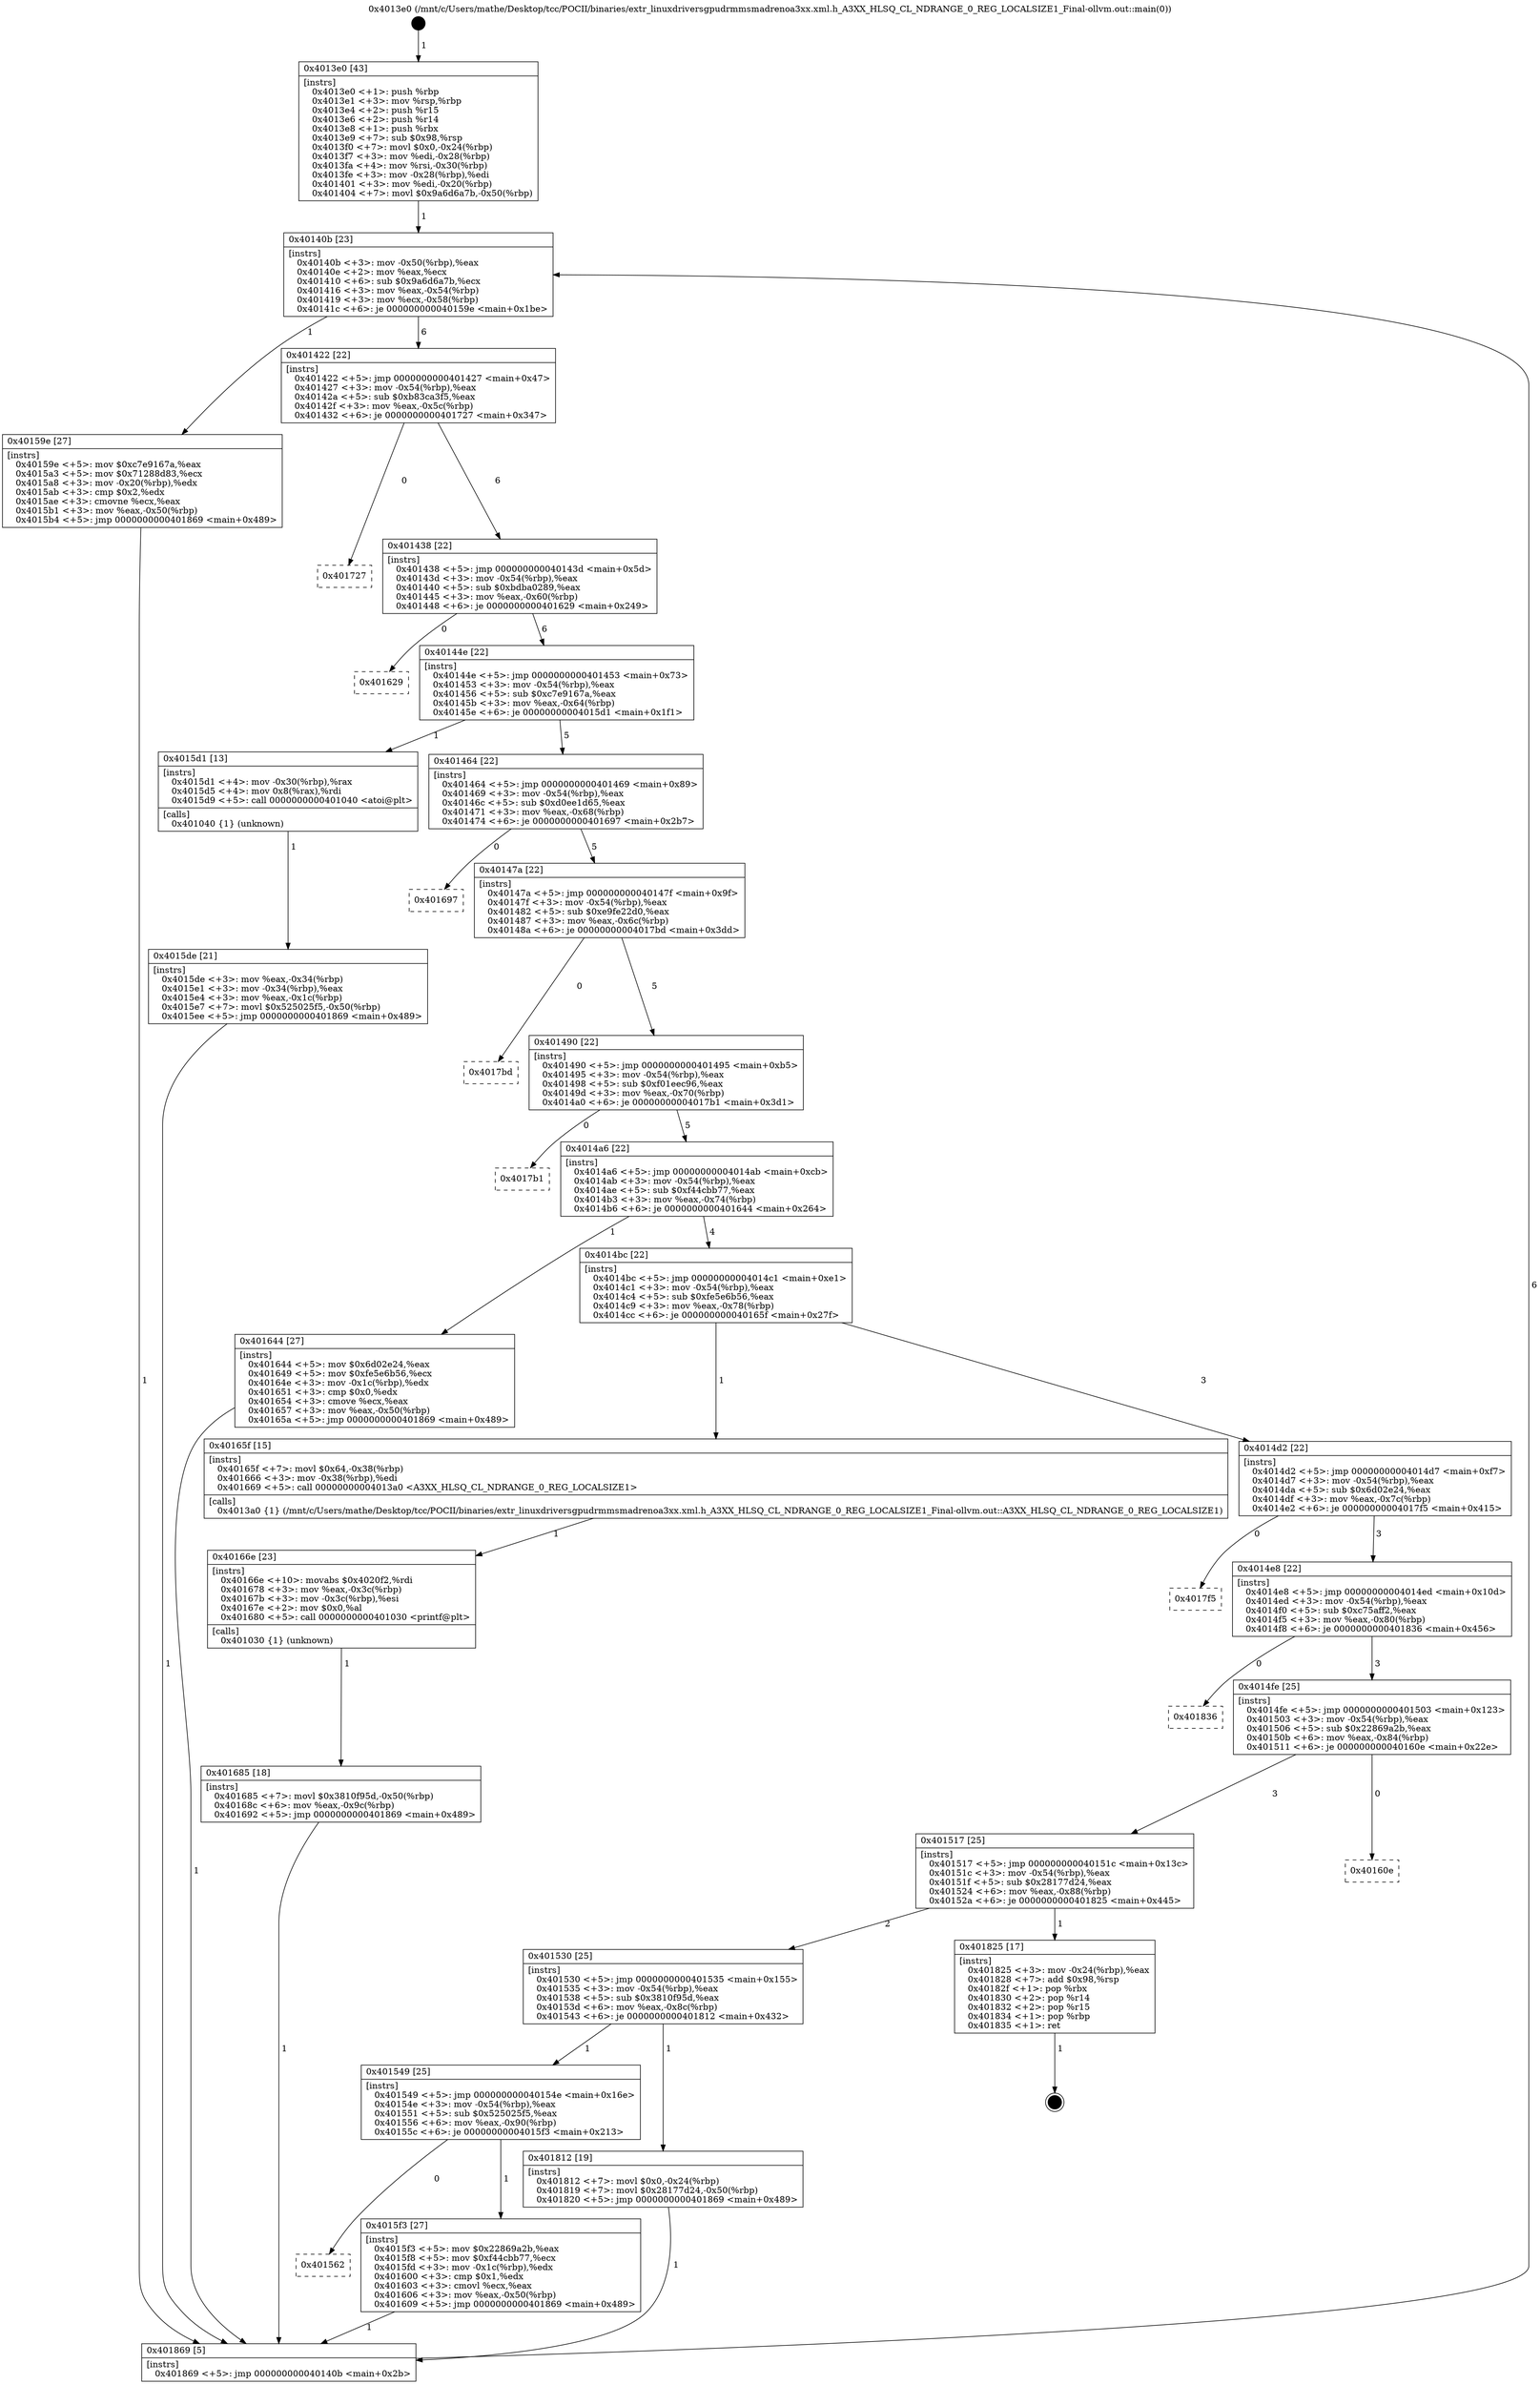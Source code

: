digraph "0x4013e0" {
  label = "0x4013e0 (/mnt/c/Users/mathe/Desktop/tcc/POCII/binaries/extr_linuxdriversgpudrmmsmadrenoa3xx.xml.h_A3XX_HLSQ_CL_NDRANGE_0_REG_LOCALSIZE1_Final-ollvm.out::main(0))"
  labelloc = "t"
  node[shape=record]

  Entry [label="",width=0.3,height=0.3,shape=circle,fillcolor=black,style=filled]
  "0x40140b" [label="{
     0x40140b [23]\l
     | [instrs]\l
     &nbsp;&nbsp;0x40140b \<+3\>: mov -0x50(%rbp),%eax\l
     &nbsp;&nbsp;0x40140e \<+2\>: mov %eax,%ecx\l
     &nbsp;&nbsp;0x401410 \<+6\>: sub $0x9a6d6a7b,%ecx\l
     &nbsp;&nbsp;0x401416 \<+3\>: mov %eax,-0x54(%rbp)\l
     &nbsp;&nbsp;0x401419 \<+3\>: mov %ecx,-0x58(%rbp)\l
     &nbsp;&nbsp;0x40141c \<+6\>: je 000000000040159e \<main+0x1be\>\l
  }"]
  "0x40159e" [label="{
     0x40159e [27]\l
     | [instrs]\l
     &nbsp;&nbsp;0x40159e \<+5\>: mov $0xc7e9167a,%eax\l
     &nbsp;&nbsp;0x4015a3 \<+5\>: mov $0x71288d83,%ecx\l
     &nbsp;&nbsp;0x4015a8 \<+3\>: mov -0x20(%rbp),%edx\l
     &nbsp;&nbsp;0x4015ab \<+3\>: cmp $0x2,%edx\l
     &nbsp;&nbsp;0x4015ae \<+3\>: cmovne %ecx,%eax\l
     &nbsp;&nbsp;0x4015b1 \<+3\>: mov %eax,-0x50(%rbp)\l
     &nbsp;&nbsp;0x4015b4 \<+5\>: jmp 0000000000401869 \<main+0x489\>\l
  }"]
  "0x401422" [label="{
     0x401422 [22]\l
     | [instrs]\l
     &nbsp;&nbsp;0x401422 \<+5\>: jmp 0000000000401427 \<main+0x47\>\l
     &nbsp;&nbsp;0x401427 \<+3\>: mov -0x54(%rbp),%eax\l
     &nbsp;&nbsp;0x40142a \<+5\>: sub $0xb83ca3f5,%eax\l
     &nbsp;&nbsp;0x40142f \<+3\>: mov %eax,-0x5c(%rbp)\l
     &nbsp;&nbsp;0x401432 \<+6\>: je 0000000000401727 \<main+0x347\>\l
  }"]
  "0x401869" [label="{
     0x401869 [5]\l
     | [instrs]\l
     &nbsp;&nbsp;0x401869 \<+5\>: jmp 000000000040140b \<main+0x2b\>\l
  }"]
  "0x4013e0" [label="{
     0x4013e0 [43]\l
     | [instrs]\l
     &nbsp;&nbsp;0x4013e0 \<+1\>: push %rbp\l
     &nbsp;&nbsp;0x4013e1 \<+3\>: mov %rsp,%rbp\l
     &nbsp;&nbsp;0x4013e4 \<+2\>: push %r15\l
     &nbsp;&nbsp;0x4013e6 \<+2\>: push %r14\l
     &nbsp;&nbsp;0x4013e8 \<+1\>: push %rbx\l
     &nbsp;&nbsp;0x4013e9 \<+7\>: sub $0x98,%rsp\l
     &nbsp;&nbsp;0x4013f0 \<+7\>: movl $0x0,-0x24(%rbp)\l
     &nbsp;&nbsp;0x4013f7 \<+3\>: mov %edi,-0x28(%rbp)\l
     &nbsp;&nbsp;0x4013fa \<+4\>: mov %rsi,-0x30(%rbp)\l
     &nbsp;&nbsp;0x4013fe \<+3\>: mov -0x28(%rbp),%edi\l
     &nbsp;&nbsp;0x401401 \<+3\>: mov %edi,-0x20(%rbp)\l
     &nbsp;&nbsp;0x401404 \<+7\>: movl $0x9a6d6a7b,-0x50(%rbp)\l
  }"]
  Exit [label="",width=0.3,height=0.3,shape=circle,fillcolor=black,style=filled,peripheries=2]
  "0x401727" [label="{
     0x401727\l
  }", style=dashed]
  "0x401438" [label="{
     0x401438 [22]\l
     | [instrs]\l
     &nbsp;&nbsp;0x401438 \<+5\>: jmp 000000000040143d \<main+0x5d\>\l
     &nbsp;&nbsp;0x40143d \<+3\>: mov -0x54(%rbp),%eax\l
     &nbsp;&nbsp;0x401440 \<+5\>: sub $0xbdba0289,%eax\l
     &nbsp;&nbsp;0x401445 \<+3\>: mov %eax,-0x60(%rbp)\l
     &nbsp;&nbsp;0x401448 \<+6\>: je 0000000000401629 \<main+0x249\>\l
  }"]
  "0x401685" [label="{
     0x401685 [18]\l
     | [instrs]\l
     &nbsp;&nbsp;0x401685 \<+7\>: movl $0x3810f95d,-0x50(%rbp)\l
     &nbsp;&nbsp;0x40168c \<+6\>: mov %eax,-0x9c(%rbp)\l
     &nbsp;&nbsp;0x401692 \<+5\>: jmp 0000000000401869 \<main+0x489\>\l
  }"]
  "0x401629" [label="{
     0x401629\l
  }", style=dashed]
  "0x40144e" [label="{
     0x40144e [22]\l
     | [instrs]\l
     &nbsp;&nbsp;0x40144e \<+5\>: jmp 0000000000401453 \<main+0x73\>\l
     &nbsp;&nbsp;0x401453 \<+3\>: mov -0x54(%rbp),%eax\l
     &nbsp;&nbsp;0x401456 \<+5\>: sub $0xc7e9167a,%eax\l
     &nbsp;&nbsp;0x40145b \<+3\>: mov %eax,-0x64(%rbp)\l
     &nbsp;&nbsp;0x40145e \<+6\>: je 00000000004015d1 \<main+0x1f1\>\l
  }"]
  "0x40166e" [label="{
     0x40166e [23]\l
     | [instrs]\l
     &nbsp;&nbsp;0x40166e \<+10\>: movabs $0x4020f2,%rdi\l
     &nbsp;&nbsp;0x401678 \<+3\>: mov %eax,-0x3c(%rbp)\l
     &nbsp;&nbsp;0x40167b \<+3\>: mov -0x3c(%rbp),%esi\l
     &nbsp;&nbsp;0x40167e \<+2\>: mov $0x0,%al\l
     &nbsp;&nbsp;0x401680 \<+5\>: call 0000000000401030 \<printf@plt\>\l
     | [calls]\l
     &nbsp;&nbsp;0x401030 \{1\} (unknown)\l
  }"]
  "0x4015d1" [label="{
     0x4015d1 [13]\l
     | [instrs]\l
     &nbsp;&nbsp;0x4015d1 \<+4\>: mov -0x30(%rbp),%rax\l
     &nbsp;&nbsp;0x4015d5 \<+4\>: mov 0x8(%rax),%rdi\l
     &nbsp;&nbsp;0x4015d9 \<+5\>: call 0000000000401040 \<atoi@plt\>\l
     | [calls]\l
     &nbsp;&nbsp;0x401040 \{1\} (unknown)\l
  }"]
  "0x401464" [label="{
     0x401464 [22]\l
     | [instrs]\l
     &nbsp;&nbsp;0x401464 \<+5\>: jmp 0000000000401469 \<main+0x89\>\l
     &nbsp;&nbsp;0x401469 \<+3\>: mov -0x54(%rbp),%eax\l
     &nbsp;&nbsp;0x40146c \<+5\>: sub $0xd0ee1d65,%eax\l
     &nbsp;&nbsp;0x401471 \<+3\>: mov %eax,-0x68(%rbp)\l
     &nbsp;&nbsp;0x401474 \<+6\>: je 0000000000401697 \<main+0x2b7\>\l
  }"]
  "0x4015de" [label="{
     0x4015de [21]\l
     | [instrs]\l
     &nbsp;&nbsp;0x4015de \<+3\>: mov %eax,-0x34(%rbp)\l
     &nbsp;&nbsp;0x4015e1 \<+3\>: mov -0x34(%rbp),%eax\l
     &nbsp;&nbsp;0x4015e4 \<+3\>: mov %eax,-0x1c(%rbp)\l
     &nbsp;&nbsp;0x4015e7 \<+7\>: movl $0x525025f5,-0x50(%rbp)\l
     &nbsp;&nbsp;0x4015ee \<+5\>: jmp 0000000000401869 \<main+0x489\>\l
  }"]
  "0x401562" [label="{
     0x401562\l
  }", style=dashed]
  "0x401697" [label="{
     0x401697\l
  }", style=dashed]
  "0x40147a" [label="{
     0x40147a [22]\l
     | [instrs]\l
     &nbsp;&nbsp;0x40147a \<+5\>: jmp 000000000040147f \<main+0x9f\>\l
     &nbsp;&nbsp;0x40147f \<+3\>: mov -0x54(%rbp),%eax\l
     &nbsp;&nbsp;0x401482 \<+5\>: sub $0xe9fe22d0,%eax\l
     &nbsp;&nbsp;0x401487 \<+3\>: mov %eax,-0x6c(%rbp)\l
     &nbsp;&nbsp;0x40148a \<+6\>: je 00000000004017bd \<main+0x3dd\>\l
  }"]
  "0x4015f3" [label="{
     0x4015f3 [27]\l
     | [instrs]\l
     &nbsp;&nbsp;0x4015f3 \<+5\>: mov $0x22869a2b,%eax\l
     &nbsp;&nbsp;0x4015f8 \<+5\>: mov $0xf44cbb77,%ecx\l
     &nbsp;&nbsp;0x4015fd \<+3\>: mov -0x1c(%rbp),%edx\l
     &nbsp;&nbsp;0x401600 \<+3\>: cmp $0x1,%edx\l
     &nbsp;&nbsp;0x401603 \<+3\>: cmovl %ecx,%eax\l
     &nbsp;&nbsp;0x401606 \<+3\>: mov %eax,-0x50(%rbp)\l
     &nbsp;&nbsp;0x401609 \<+5\>: jmp 0000000000401869 \<main+0x489\>\l
  }"]
  "0x4017bd" [label="{
     0x4017bd\l
  }", style=dashed]
  "0x401490" [label="{
     0x401490 [22]\l
     | [instrs]\l
     &nbsp;&nbsp;0x401490 \<+5\>: jmp 0000000000401495 \<main+0xb5\>\l
     &nbsp;&nbsp;0x401495 \<+3\>: mov -0x54(%rbp),%eax\l
     &nbsp;&nbsp;0x401498 \<+5\>: sub $0xf01eec96,%eax\l
     &nbsp;&nbsp;0x40149d \<+3\>: mov %eax,-0x70(%rbp)\l
     &nbsp;&nbsp;0x4014a0 \<+6\>: je 00000000004017b1 \<main+0x3d1\>\l
  }"]
  "0x401549" [label="{
     0x401549 [25]\l
     | [instrs]\l
     &nbsp;&nbsp;0x401549 \<+5\>: jmp 000000000040154e \<main+0x16e\>\l
     &nbsp;&nbsp;0x40154e \<+3\>: mov -0x54(%rbp),%eax\l
     &nbsp;&nbsp;0x401551 \<+5\>: sub $0x525025f5,%eax\l
     &nbsp;&nbsp;0x401556 \<+6\>: mov %eax,-0x90(%rbp)\l
     &nbsp;&nbsp;0x40155c \<+6\>: je 00000000004015f3 \<main+0x213\>\l
  }"]
  "0x4017b1" [label="{
     0x4017b1\l
  }", style=dashed]
  "0x4014a6" [label="{
     0x4014a6 [22]\l
     | [instrs]\l
     &nbsp;&nbsp;0x4014a6 \<+5\>: jmp 00000000004014ab \<main+0xcb\>\l
     &nbsp;&nbsp;0x4014ab \<+3\>: mov -0x54(%rbp),%eax\l
     &nbsp;&nbsp;0x4014ae \<+5\>: sub $0xf44cbb77,%eax\l
     &nbsp;&nbsp;0x4014b3 \<+3\>: mov %eax,-0x74(%rbp)\l
     &nbsp;&nbsp;0x4014b6 \<+6\>: je 0000000000401644 \<main+0x264\>\l
  }"]
  "0x401812" [label="{
     0x401812 [19]\l
     | [instrs]\l
     &nbsp;&nbsp;0x401812 \<+7\>: movl $0x0,-0x24(%rbp)\l
     &nbsp;&nbsp;0x401819 \<+7\>: movl $0x28177d24,-0x50(%rbp)\l
     &nbsp;&nbsp;0x401820 \<+5\>: jmp 0000000000401869 \<main+0x489\>\l
  }"]
  "0x401644" [label="{
     0x401644 [27]\l
     | [instrs]\l
     &nbsp;&nbsp;0x401644 \<+5\>: mov $0x6d02e24,%eax\l
     &nbsp;&nbsp;0x401649 \<+5\>: mov $0xfe5e6b56,%ecx\l
     &nbsp;&nbsp;0x40164e \<+3\>: mov -0x1c(%rbp),%edx\l
     &nbsp;&nbsp;0x401651 \<+3\>: cmp $0x0,%edx\l
     &nbsp;&nbsp;0x401654 \<+3\>: cmove %ecx,%eax\l
     &nbsp;&nbsp;0x401657 \<+3\>: mov %eax,-0x50(%rbp)\l
     &nbsp;&nbsp;0x40165a \<+5\>: jmp 0000000000401869 \<main+0x489\>\l
  }"]
  "0x4014bc" [label="{
     0x4014bc [22]\l
     | [instrs]\l
     &nbsp;&nbsp;0x4014bc \<+5\>: jmp 00000000004014c1 \<main+0xe1\>\l
     &nbsp;&nbsp;0x4014c1 \<+3\>: mov -0x54(%rbp),%eax\l
     &nbsp;&nbsp;0x4014c4 \<+5\>: sub $0xfe5e6b56,%eax\l
     &nbsp;&nbsp;0x4014c9 \<+3\>: mov %eax,-0x78(%rbp)\l
     &nbsp;&nbsp;0x4014cc \<+6\>: je 000000000040165f \<main+0x27f\>\l
  }"]
  "0x401530" [label="{
     0x401530 [25]\l
     | [instrs]\l
     &nbsp;&nbsp;0x401530 \<+5\>: jmp 0000000000401535 \<main+0x155\>\l
     &nbsp;&nbsp;0x401535 \<+3\>: mov -0x54(%rbp),%eax\l
     &nbsp;&nbsp;0x401538 \<+5\>: sub $0x3810f95d,%eax\l
     &nbsp;&nbsp;0x40153d \<+6\>: mov %eax,-0x8c(%rbp)\l
     &nbsp;&nbsp;0x401543 \<+6\>: je 0000000000401812 \<main+0x432\>\l
  }"]
  "0x40165f" [label="{
     0x40165f [15]\l
     | [instrs]\l
     &nbsp;&nbsp;0x40165f \<+7\>: movl $0x64,-0x38(%rbp)\l
     &nbsp;&nbsp;0x401666 \<+3\>: mov -0x38(%rbp),%edi\l
     &nbsp;&nbsp;0x401669 \<+5\>: call 00000000004013a0 \<A3XX_HLSQ_CL_NDRANGE_0_REG_LOCALSIZE1\>\l
     | [calls]\l
     &nbsp;&nbsp;0x4013a0 \{1\} (/mnt/c/Users/mathe/Desktop/tcc/POCII/binaries/extr_linuxdriversgpudrmmsmadrenoa3xx.xml.h_A3XX_HLSQ_CL_NDRANGE_0_REG_LOCALSIZE1_Final-ollvm.out::A3XX_HLSQ_CL_NDRANGE_0_REG_LOCALSIZE1)\l
  }"]
  "0x4014d2" [label="{
     0x4014d2 [22]\l
     | [instrs]\l
     &nbsp;&nbsp;0x4014d2 \<+5\>: jmp 00000000004014d7 \<main+0xf7\>\l
     &nbsp;&nbsp;0x4014d7 \<+3\>: mov -0x54(%rbp),%eax\l
     &nbsp;&nbsp;0x4014da \<+5\>: sub $0x6d02e24,%eax\l
     &nbsp;&nbsp;0x4014df \<+3\>: mov %eax,-0x7c(%rbp)\l
     &nbsp;&nbsp;0x4014e2 \<+6\>: je 00000000004017f5 \<main+0x415\>\l
  }"]
  "0x401825" [label="{
     0x401825 [17]\l
     | [instrs]\l
     &nbsp;&nbsp;0x401825 \<+3\>: mov -0x24(%rbp),%eax\l
     &nbsp;&nbsp;0x401828 \<+7\>: add $0x98,%rsp\l
     &nbsp;&nbsp;0x40182f \<+1\>: pop %rbx\l
     &nbsp;&nbsp;0x401830 \<+2\>: pop %r14\l
     &nbsp;&nbsp;0x401832 \<+2\>: pop %r15\l
     &nbsp;&nbsp;0x401834 \<+1\>: pop %rbp\l
     &nbsp;&nbsp;0x401835 \<+1\>: ret\l
  }"]
  "0x4017f5" [label="{
     0x4017f5\l
  }", style=dashed]
  "0x4014e8" [label="{
     0x4014e8 [22]\l
     | [instrs]\l
     &nbsp;&nbsp;0x4014e8 \<+5\>: jmp 00000000004014ed \<main+0x10d\>\l
     &nbsp;&nbsp;0x4014ed \<+3\>: mov -0x54(%rbp),%eax\l
     &nbsp;&nbsp;0x4014f0 \<+5\>: sub $0xc75aff2,%eax\l
     &nbsp;&nbsp;0x4014f5 \<+3\>: mov %eax,-0x80(%rbp)\l
     &nbsp;&nbsp;0x4014f8 \<+6\>: je 0000000000401836 \<main+0x456\>\l
  }"]
  "0x401517" [label="{
     0x401517 [25]\l
     | [instrs]\l
     &nbsp;&nbsp;0x401517 \<+5\>: jmp 000000000040151c \<main+0x13c\>\l
     &nbsp;&nbsp;0x40151c \<+3\>: mov -0x54(%rbp),%eax\l
     &nbsp;&nbsp;0x40151f \<+5\>: sub $0x28177d24,%eax\l
     &nbsp;&nbsp;0x401524 \<+6\>: mov %eax,-0x88(%rbp)\l
     &nbsp;&nbsp;0x40152a \<+6\>: je 0000000000401825 \<main+0x445\>\l
  }"]
  "0x401836" [label="{
     0x401836\l
  }", style=dashed]
  "0x4014fe" [label="{
     0x4014fe [25]\l
     | [instrs]\l
     &nbsp;&nbsp;0x4014fe \<+5\>: jmp 0000000000401503 \<main+0x123\>\l
     &nbsp;&nbsp;0x401503 \<+3\>: mov -0x54(%rbp),%eax\l
     &nbsp;&nbsp;0x401506 \<+5\>: sub $0x22869a2b,%eax\l
     &nbsp;&nbsp;0x40150b \<+6\>: mov %eax,-0x84(%rbp)\l
     &nbsp;&nbsp;0x401511 \<+6\>: je 000000000040160e \<main+0x22e\>\l
  }"]
  "0x40160e" [label="{
     0x40160e\l
  }", style=dashed]
  Entry -> "0x4013e0" [label=" 1"]
  "0x40140b" -> "0x40159e" [label=" 1"]
  "0x40140b" -> "0x401422" [label=" 6"]
  "0x40159e" -> "0x401869" [label=" 1"]
  "0x4013e0" -> "0x40140b" [label=" 1"]
  "0x401869" -> "0x40140b" [label=" 6"]
  "0x401825" -> Exit [label=" 1"]
  "0x401422" -> "0x401727" [label=" 0"]
  "0x401422" -> "0x401438" [label=" 6"]
  "0x401812" -> "0x401869" [label=" 1"]
  "0x401438" -> "0x401629" [label=" 0"]
  "0x401438" -> "0x40144e" [label=" 6"]
  "0x401685" -> "0x401869" [label=" 1"]
  "0x40144e" -> "0x4015d1" [label=" 1"]
  "0x40144e" -> "0x401464" [label=" 5"]
  "0x4015d1" -> "0x4015de" [label=" 1"]
  "0x4015de" -> "0x401869" [label=" 1"]
  "0x40166e" -> "0x401685" [label=" 1"]
  "0x401464" -> "0x401697" [label=" 0"]
  "0x401464" -> "0x40147a" [label=" 5"]
  "0x40165f" -> "0x40166e" [label=" 1"]
  "0x40147a" -> "0x4017bd" [label=" 0"]
  "0x40147a" -> "0x401490" [label=" 5"]
  "0x401644" -> "0x401869" [label=" 1"]
  "0x401490" -> "0x4017b1" [label=" 0"]
  "0x401490" -> "0x4014a6" [label=" 5"]
  "0x401549" -> "0x401562" [label=" 0"]
  "0x4014a6" -> "0x401644" [label=" 1"]
  "0x4014a6" -> "0x4014bc" [label=" 4"]
  "0x401549" -> "0x4015f3" [label=" 1"]
  "0x4014bc" -> "0x40165f" [label=" 1"]
  "0x4014bc" -> "0x4014d2" [label=" 3"]
  "0x401530" -> "0x401549" [label=" 1"]
  "0x4014d2" -> "0x4017f5" [label=" 0"]
  "0x4014d2" -> "0x4014e8" [label=" 3"]
  "0x401530" -> "0x401812" [label=" 1"]
  "0x4014e8" -> "0x401836" [label=" 0"]
  "0x4014e8" -> "0x4014fe" [label=" 3"]
  "0x401517" -> "0x401530" [label=" 2"]
  "0x4014fe" -> "0x40160e" [label=" 0"]
  "0x4014fe" -> "0x401517" [label=" 3"]
  "0x4015f3" -> "0x401869" [label=" 1"]
  "0x401517" -> "0x401825" [label=" 1"]
}

